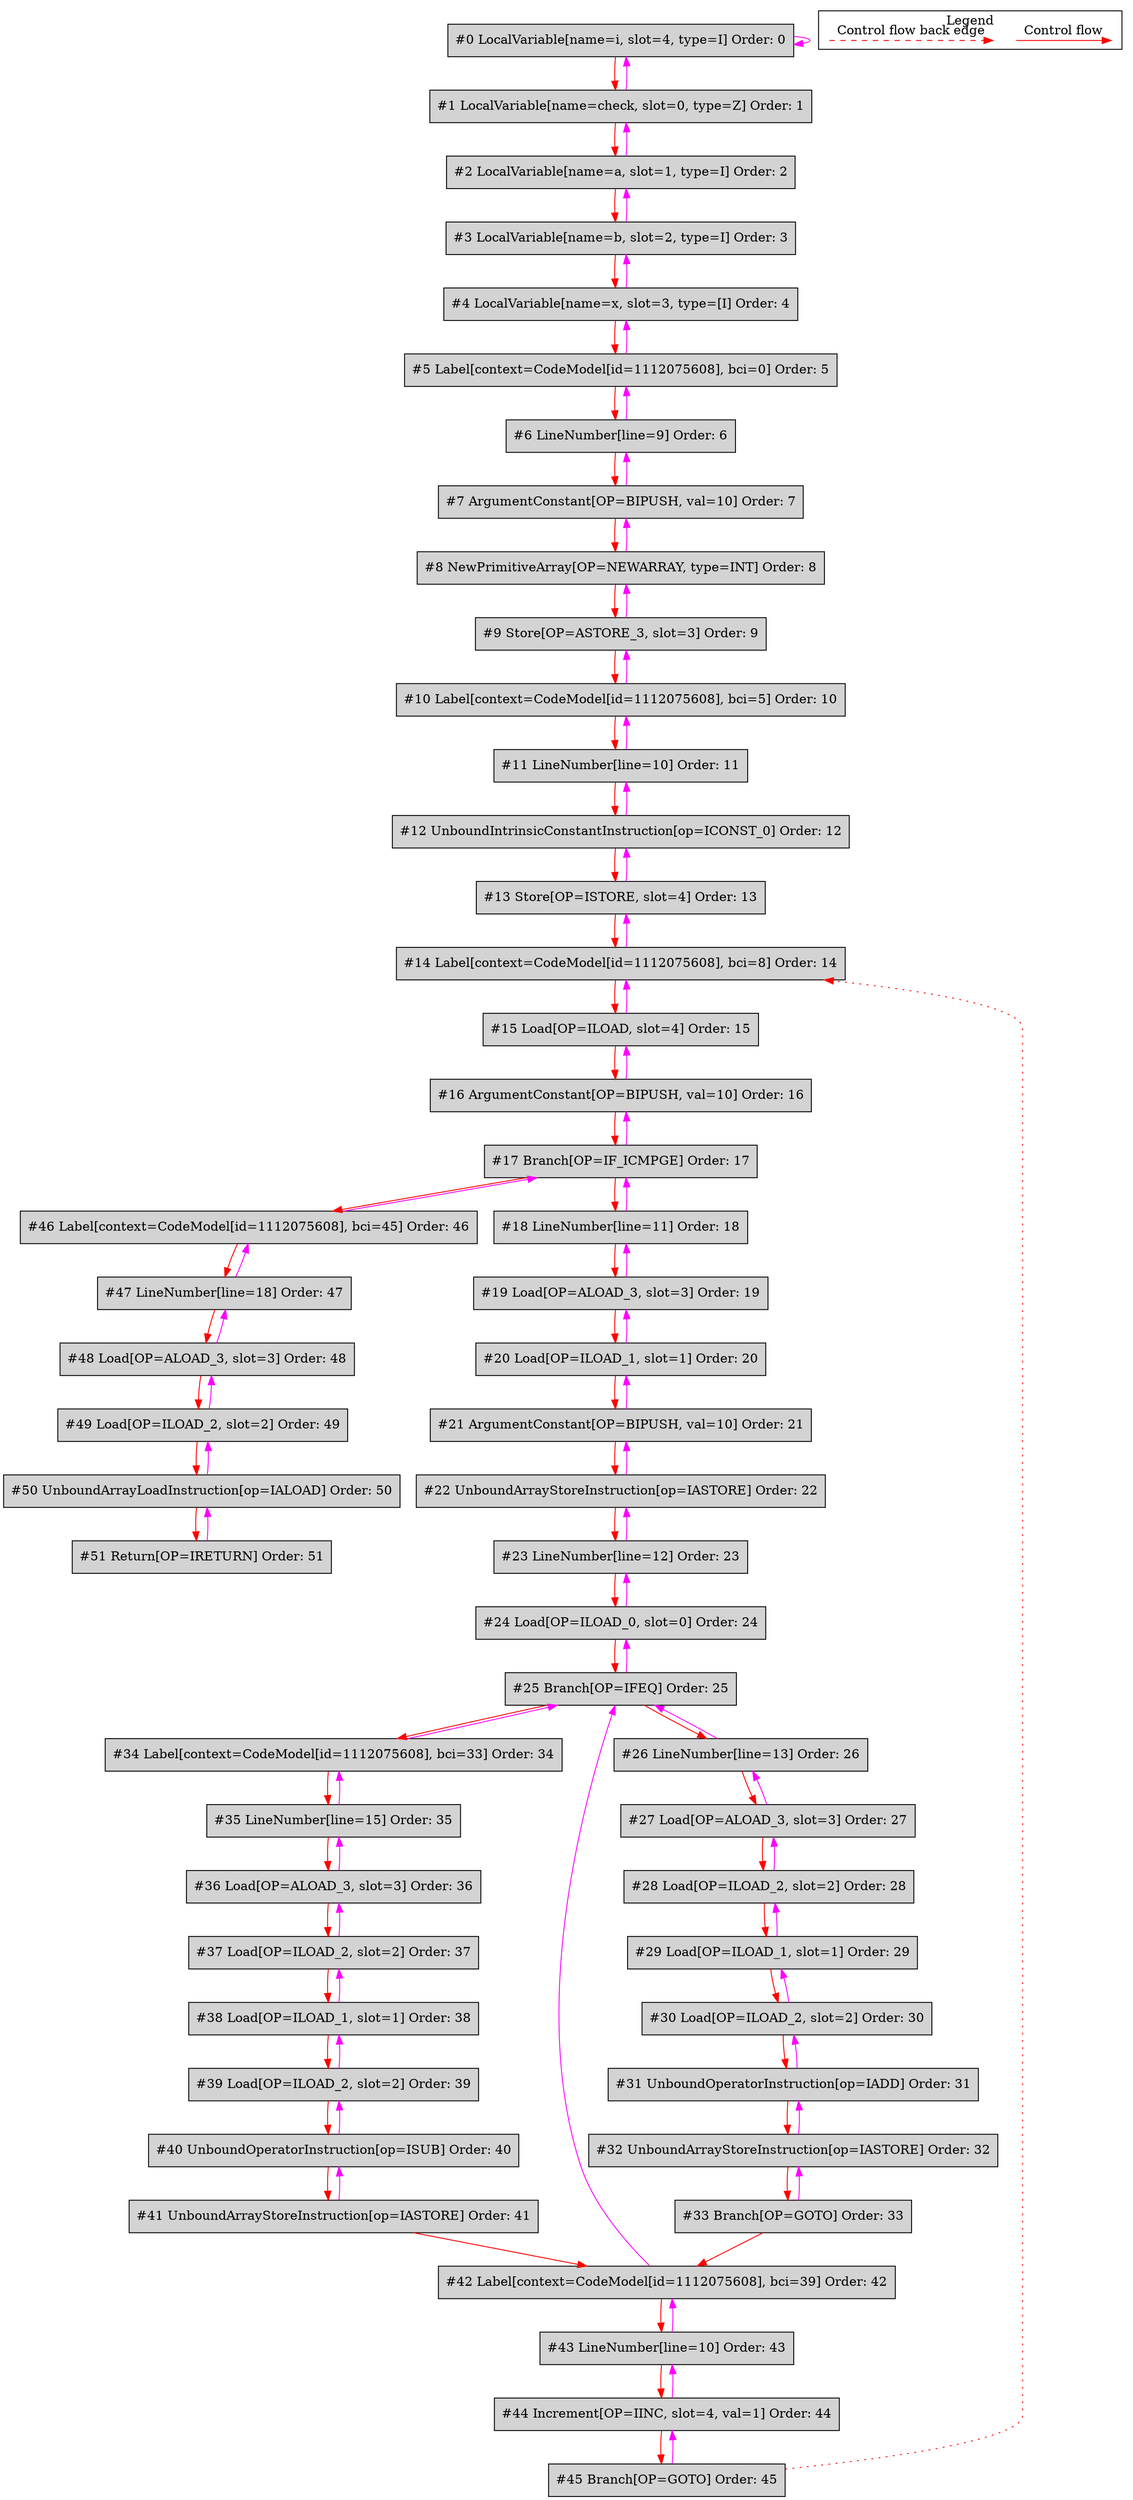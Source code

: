 digraph {
 ordering="in";
 node0[label="#0 LocalVariable[name=i, slot=4, type=I] Order: 0", shape=box, fillcolor=lightgrey, style=filled];
 node1[label="#1 LocalVariable[name=check, slot=0, type=Z] Order: 1", shape=box, fillcolor=lightgrey, style=filled];
 node2[label="#2 LocalVariable[name=a, slot=1, type=I] Order: 2", shape=box, fillcolor=lightgrey, style=filled];
 node3[label="#3 LocalVariable[name=b, slot=2, type=I] Order: 3", shape=box, fillcolor=lightgrey, style=filled];
 node4[label="#4 LocalVariable[name=x, slot=3, type=[I] Order: 4", shape=box, fillcolor=lightgrey, style=filled];
 node5[label="#5 Label[context=CodeModel[id=1112075608], bci=0] Order: 5", shape=box, fillcolor=lightgrey, style=filled];
 node6[label="#6 LineNumber[line=9] Order: 6", shape=box, fillcolor=lightgrey, style=filled];
 node7[label="#7 ArgumentConstant[OP=BIPUSH, val=10] Order: 7", shape=box, fillcolor=lightgrey, style=filled];
 node8[label="#8 NewPrimitiveArray[OP=NEWARRAY, type=INT] Order: 8", shape=box, fillcolor=lightgrey, style=filled];
 node9[label="#9 Store[OP=ASTORE_3, slot=3] Order: 9", shape=box, fillcolor=lightgrey, style=filled];
 node10[label="#10 Label[context=CodeModel[id=1112075608], bci=5] Order: 10", shape=box, fillcolor=lightgrey, style=filled];
 node11[label="#11 LineNumber[line=10] Order: 11", shape=box, fillcolor=lightgrey, style=filled];
 node12[label="#12 UnboundIntrinsicConstantInstruction[op=ICONST_0] Order: 12", shape=box, fillcolor=lightgrey, style=filled];
 node13[label="#13 Store[OP=ISTORE, slot=4] Order: 13", shape=box, fillcolor=lightgrey, style=filled];
 node14[label="#14 Label[context=CodeModel[id=1112075608], bci=8] Order: 14", shape=box, fillcolor=lightgrey, style=filled];
 node15[label="#15 Load[OP=ILOAD, slot=4] Order: 15", shape=box, fillcolor=lightgrey, style=filled];
 node16[label="#16 ArgumentConstant[OP=BIPUSH, val=10] Order: 16", shape=box, fillcolor=lightgrey, style=filled];
 node17[label="#17 Branch[OP=IF_ICMPGE] Order: 17", shape=box, fillcolor=lightgrey, style=filled];
 node18[label="#18 LineNumber[line=11] Order: 18", shape=box, fillcolor=lightgrey, style=filled];
 node19[label="#19 Load[OP=ALOAD_3, slot=3] Order: 19", shape=box, fillcolor=lightgrey, style=filled];
 node20[label="#20 Load[OP=ILOAD_1, slot=1] Order: 20", shape=box, fillcolor=lightgrey, style=filled];
 node21[label="#21 ArgumentConstant[OP=BIPUSH, val=10] Order: 21", shape=box, fillcolor=lightgrey, style=filled];
 node22[label="#22 UnboundArrayStoreInstruction[op=IASTORE] Order: 22", shape=box, fillcolor=lightgrey, style=filled];
 node23[label="#23 LineNumber[line=12] Order: 23", shape=box, fillcolor=lightgrey, style=filled];
 node24[label="#24 Load[OP=ILOAD_0, slot=0] Order: 24", shape=box, fillcolor=lightgrey, style=filled];
 node25[label="#25 Branch[OP=IFEQ] Order: 25", shape=box, fillcolor=lightgrey, style=filled];
 node26[label="#26 LineNumber[line=13] Order: 26", shape=box, fillcolor=lightgrey, style=filled];
 node27[label="#27 Load[OP=ALOAD_3, slot=3] Order: 27", shape=box, fillcolor=lightgrey, style=filled];
 node28[label="#28 Load[OP=ILOAD_2, slot=2] Order: 28", shape=box, fillcolor=lightgrey, style=filled];
 node29[label="#29 Load[OP=ILOAD_1, slot=1] Order: 29", shape=box, fillcolor=lightgrey, style=filled];
 node30[label="#30 Load[OP=ILOAD_2, slot=2] Order: 30", shape=box, fillcolor=lightgrey, style=filled];
 node31[label="#31 UnboundOperatorInstruction[op=IADD] Order: 31", shape=box, fillcolor=lightgrey, style=filled];
 node32[label="#32 UnboundArrayStoreInstruction[op=IASTORE] Order: 32", shape=box, fillcolor=lightgrey, style=filled];
 node33[label="#33 Branch[OP=GOTO] Order: 33", shape=box, fillcolor=lightgrey, style=filled];
 node34[label="#34 Label[context=CodeModel[id=1112075608], bci=33] Order: 34", shape=box, fillcolor=lightgrey, style=filled];
 node35[label="#35 LineNumber[line=15] Order: 35", shape=box, fillcolor=lightgrey, style=filled];
 node36[label="#36 Load[OP=ALOAD_3, slot=3] Order: 36", shape=box, fillcolor=lightgrey, style=filled];
 node37[label="#37 Load[OP=ILOAD_2, slot=2] Order: 37", shape=box, fillcolor=lightgrey, style=filled];
 node38[label="#38 Load[OP=ILOAD_1, slot=1] Order: 38", shape=box, fillcolor=lightgrey, style=filled];
 node39[label="#39 Load[OP=ILOAD_2, slot=2] Order: 39", shape=box, fillcolor=lightgrey, style=filled];
 node40[label="#40 UnboundOperatorInstruction[op=ISUB] Order: 40", shape=box, fillcolor=lightgrey, style=filled];
 node41[label="#41 UnboundArrayStoreInstruction[op=IASTORE] Order: 41", shape=box, fillcolor=lightgrey, style=filled];
 node42[label="#42 Label[context=CodeModel[id=1112075608], bci=39] Order: 42", shape=box, fillcolor=lightgrey, style=filled];
 node43[label="#43 LineNumber[line=10] Order: 43", shape=box, fillcolor=lightgrey, style=filled];
 node44[label="#44 Increment[OP=IINC, slot=4, val=1] Order: 44", shape=box, fillcolor=lightgrey, style=filled];
 node45[label="#45 Branch[OP=GOTO] Order: 45", shape=box, fillcolor=lightgrey, style=filled];
 node46[label="#46 Label[context=CodeModel[id=1112075608], bci=45] Order: 46", shape=box, fillcolor=lightgrey, style=filled];
 node47[label="#47 LineNumber[line=18] Order: 47", shape=box, fillcolor=lightgrey, style=filled];
 node48[label="#48 Load[OP=ALOAD_3, slot=3] Order: 48", shape=box, fillcolor=lightgrey, style=filled];
 node49[label="#49 Load[OP=ILOAD_2, slot=2] Order: 49", shape=box, fillcolor=lightgrey, style=filled];
 node50[label="#50 UnboundArrayLoadInstruction[op=IALOAD] Order: 50", shape=box, fillcolor=lightgrey, style=filled];
 node51[label="#51 Return[OP=IRETURN] Order: 51", shape=box, fillcolor=lightgrey, style=filled];
 node0 -> node0[color=fuchsia];
 node0 -> node1[color=red];
 node1 -> node0[color=fuchsia];
 node1 -> node2[color=red];
 node2 -> node1[color=fuchsia];
 node2 -> node3[color=red];
 node3 -> node2[color=fuchsia];
 node3 -> node4[color=red];
 node4 -> node3[color=fuchsia];
 node4 -> node5[color=red];
 node5 -> node4[color=fuchsia];
 node5 -> node6[color=red];
 node6 -> node5[color=fuchsia];
 node6 -> node7[color=red];
 node7 -> node6[color=fuchsia];
 node7 -> node8[color=red];
 node8 -> node7[color=fuchsia];
 node8 -> node9[color=red];
 node9 -> node8[color=fuchsia];
 node9 -> node10[color=red];
 node10 -> node9[color=fuchsia];
 node10 -> node11[color=red];
 node11 -> node10[color=fuchsia];
 node11 -> node12[color=red];
 node12 -> node11[color=fuchsia];
 node12 -> node13[color=red];
 node13 -> node12[color=fuchsia];
 node13 -> node14[color=red];
 node45 -> node14[color=red, style=dotted];
 node14 -> node13[color=fuchsia];
 node14 -> node15[color=red];
 node15 -> node14[color=fuchsia];
 node15 -> node16[color=red];
 node16 -> node15[color=fuchsia];
 node16 -> node17[color=red];
 node17 -> node16[color=fuchsia];
 node17 -> node18[color=red];
 node18 -> node17[color=fuchsia];
 node18 -> node19[color=red];
 node19 -> node18[color=fuchsia];
 node19 -> node20[color=red];
 node20 -> node19[color=fuchsia];
 node20 -> node21[color=red];
 node21 -> node20[color=fuchsia];
 node21 -> node22[color=red];
 node22 -> node21[color=fuchsia];
 node22 -> node23[color=red];
 node23 -> node22[color=fuchsia];
 node23 -> node24[color=red];
 node24 -> node23[color=fuchsia];
 node24 -> node25[color=red];
 node25 -> node24[color=fuchsia];
 node25 -> node26[color=red];
 node26 -> node25[color=fuchsia];
 node26 -> node27[color=red];
 node27 -> node26[color=fuchsia];
 node27 -> node28[color=red];
 node28 -> node27[color=fuchsia];
 node28 -> node29[color=red];
 node29 -> node28[color=fuchsia];
 node29 -> node30[color=red];
 node30 -> node29[color=fuchsia];
 node30 -> node31[color=red];
 node31 -> node30[color=fuchsia];
 node31 -> node32[color=red];
 node32 -> node31[color=fuchsia];
 node32 -> node33[color=red];
 node33 -> node32[color=fuchsia];
 node25 -> node34[color=red];
 node34 -> node25[color=fuchsia];
 node34 -> node35[color=red];
 node35 -> node34[color=fuchsia];
 node35 -> node36[color=red];
 node36 -> node35[color=fuchsia];
 node36 -> node37[color=red];
 node37 -> node36[color=fuchsia];
 node37 -> node38[color=red];
 node38 -> node37[color=fuchsia];
 node38 -> node39[color=red];
 node39 -> node38[color=fuchsia];
 node39 -> node40[color=red];
 node40 -> node39[color=fuchsia];
 node40 -> node41[color=red];
 node41 -> node40[color=fuchsia];
 node33 -> node42[color=red];
 node41 -> node42[color=red];
 node42 -> node25[color=fuchsia];
 node42 -> node43[color=red];
 node43 -> node42[color=fuchsia];
 node43 -> node44[color=red];
 node44 -> node43[color=fuchsia];
 node44 -> node45[color=red];
 node45 -> node44[color=fuchsia];
 node17 -> node46[color=red];
 node46 -> node17[color=fuchsia];
 node46 -> node47[color=red];
 node47 -> node46[color=fuchsia];
 node47 -> node48[color=red];
 node48 -> node47[color=fuchsia];
 node48 -> node49[color=red];
 node49 -> node48[color=fuchsia];
 node49 -> node50[color=red];
 node50 -> node49[color=fuchsia];
 node50 -> node51[color=red];
 node51 -> node50[color=fuchsia];
 subgraph cluster_000 {
  label = "Legend";
  node [shape=point]
  {
   rank=same;
   c0 [style = invis];
   c1 [style = invis];
   c2 [style = invis];
   c3 [style = invis];
  }
  c0 -> c1 [label="Control flow", style=solid, color=red]
  c2 -> c3 [label="Control flow back edge", style=dashed, color=red]
 }

}
